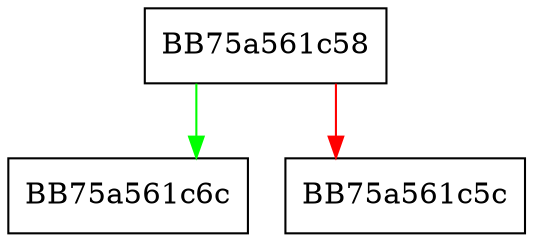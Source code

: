 digraph sqlite3TableColumnAffinity {
  node [shape="box"];
  graph [splines=ortho];
  BB75a561c58 -> BB75a561c6c [color="green"];
  BB75a561c58 -> BB75a561c5c [color="red"];
}